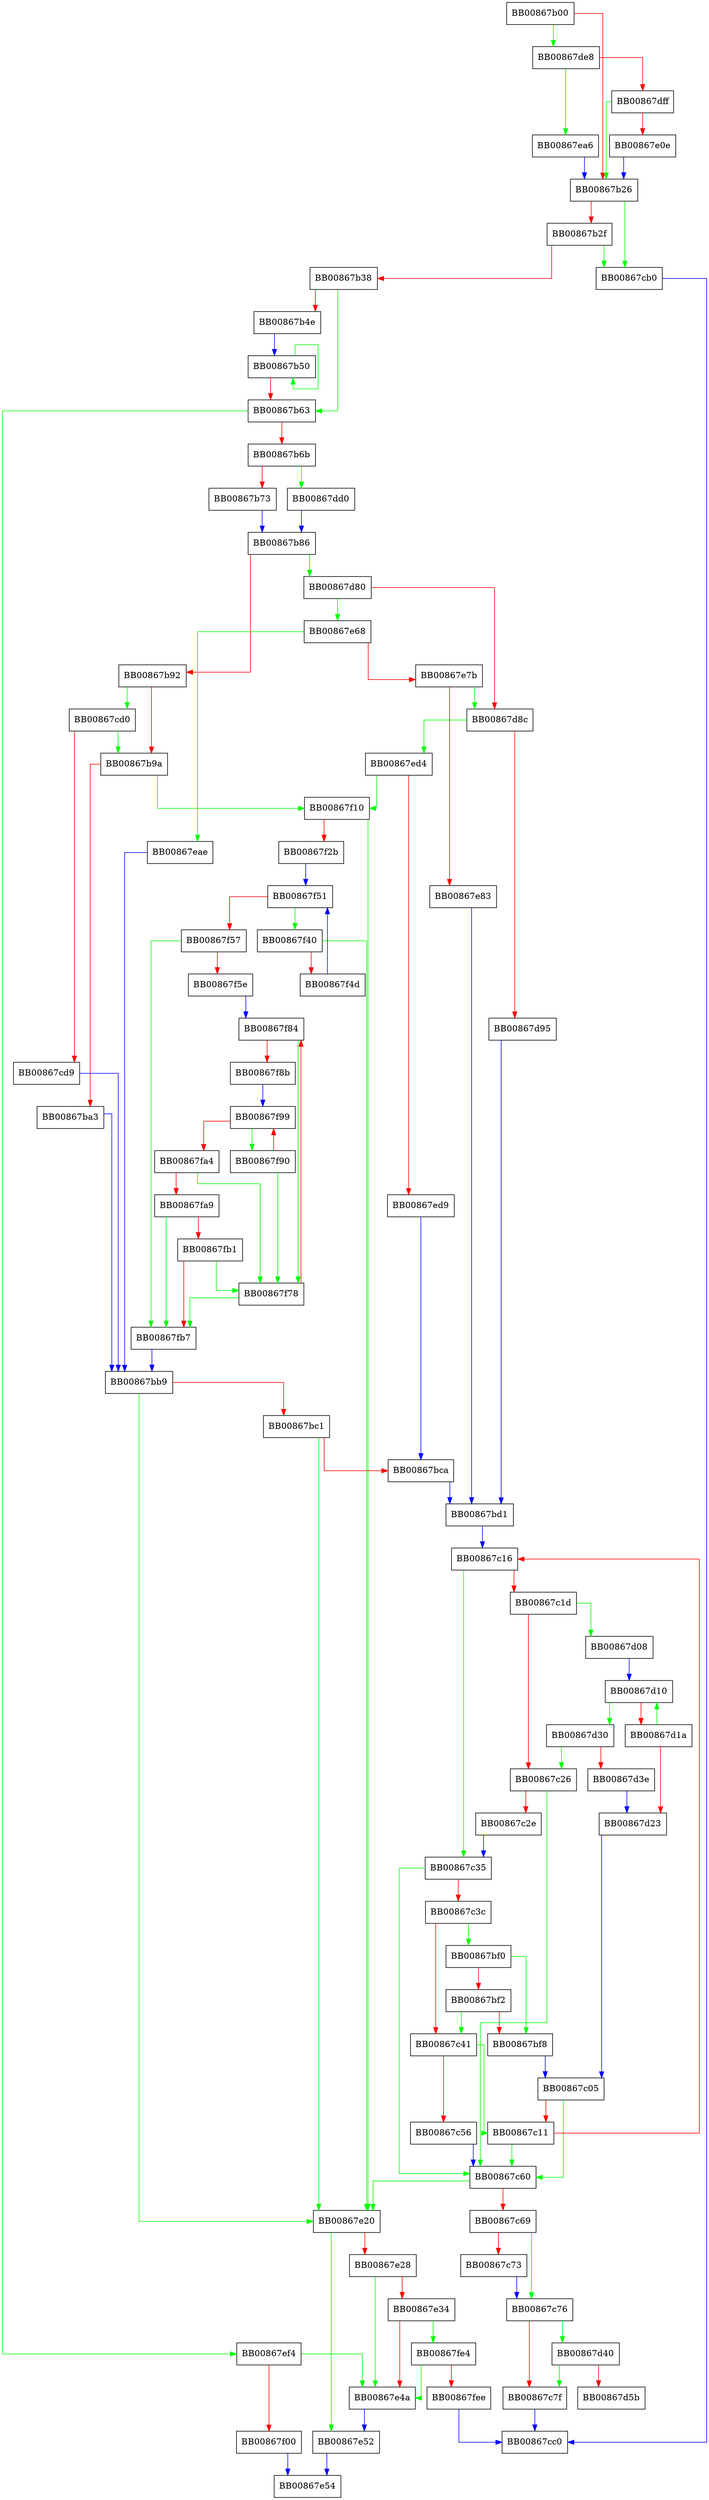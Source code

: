 digraph ____strtol_l_internal {
  node [shape="box"];
  graph [splines=ortho];
  BB00867b00 -> BB00867de8 [color="green"];
  BB00867b00 -> BB00867b26 [color="red"];
  BB00867b26 -> BB00867cb0 [color="green"];
  BB00867b26 -> BB00867b2f [color="red"];
  BB00867b2f -> BB00867cb0 [color="green"];
  BB00867b2f -> BB00867b38 [color="red"];
  BB00867b38 -> BB00867b63 [color="green"];
  BB00867b38 -> BB00867b4e [color="red"];
  BB00867b4e -> BB00867b50 [color="blue"];
  BB00867b50 -> BB00867b50 [color="green"];
  BB00867b50 -> BB00867b63 [color="red"];
  BB00867b63 -> BB00867ef4 [color="green"];
  BB00867b63 -> BB00867b6b [color="red"];
  BB00867b6b -> BB00867dd0 [color="green"];
  BB00867b6b -> BB00867b73 [color="red"];
  BB00867b73 -> BB00867b86 [color="blue"];
  BB00867b86 -> BB00867d80 [color="green"];
  BB00867b86 -> BB00867b92 [color="red"];
  BB00867b92 -> BB00867cd0 [color="green"];
  BB00867b92 -> BB00867b9a [color="red"];
  BB00867b9a -> BB00867f10 [color="green"];
  BB00867b9a -> BB00867ba3 [color="red"];
  BB00867ba3 -> BB00867bb9 [color="blue"];
  BB00867bb9 -> BB00867e20 [color="green"];
  BB00867bb9 -> BB00867bc1 [color="red"];
  BB00867bc1 -> BB00867e20 [color="green"];
  BB00867bc1 -> BB00867bca [color="red"];
  BB00867bca -> BB00867bd1 [color="blue"];
  BB00867bd1 -> BB00867c16 [color="blue"];
  BB00867bf0 -> BB00867bf8 [color="green"];
  BB00867bf0 -> BB00867bf2 [color="red"];
  BB00867bf2 -> BB00867c41 [color="green"];
  BB00867bf2 -> BB00867bf8 [color="red"];
  BB00867bf8 -> BB00867c05 [color="blue"];
  BB00867c05 -> BB00867c60 [color="green"];
  BB00867c05 -> BB00867c11 [color="red"];
  BB00867c11 -> BB00867c60 [color="green"];
  BB00867c11 -> BB00867c16 [color="red"];
  BB00867c16 -> BB00867c35 [color="green"];
  BB00867c16 -> BB00867c1d [color="red"];
  BB00867c1d -> BB00867d08 [color="green"];
  BB00867c1d -> BB00867c26 [color="red"];
  BB00867c26 -> BB00867c60 [color="green"];
  BB00867c26 -> BB00867c2e [color="red"];
  BB00867c2e -> BB00867c35 [color="blue"];
  BB00867c35 -> BB00867c60 [color="green"];
  BB00867c35 -> BB00867c3c [color="red"];
  BB00867c3c -> BB00867bf0 [color="green"];
  BB00867c3c -> BB00867c41 [color="red"];
  BB00867c41 -> BB00867c11 [color="green"];
  BB00867c41 -> BB00867c56 [color="red"];
  BB00867c56 -> BB00867c60 [color="blue"];
  BB00867c60 -> BB00867e20 [color="green"];
  BB00867c60 -> BB00867c69 [color="red"];
  BB00867c69 -> BB00867c76 [color="green"];
  BB00867c69 -> BB00867c73 [color="red"];
  BB00867c73 -> BB00867c76 [color="blue"];
  BB00867c76 -> BB00867d40 [color="green"];
  BB00867c76 -> BB00867c7f [color="red"];
  BB00867c7f -> BB00867cc0 [color="blue"];
  BB00867cb0 -> BB00867cc0 [color="blue"];
  BB00867cd0 -> BB00867b9a [color="green"];
  BB00867cd0 -> BB00867cd9 [color="red"];
  BB00867cd9 -> BB00867bb9 [color="blue"];
  BB00867d08 -> BB00867d10 [color="blue"];
  BB00867d10 -> BB00867d30 [color="green"];
  BB00867d10 -> BB00867d1a [color="red"];
  BB00867d1a -> BB00867d10 [color="green"];
  BB00867d1a -> BB00867d23 [color="red"];
  BB00867d23 -> BB00867c05 [color="blue"];
  BB00867d30 -> BB00867c26 [color="green"];
  BB00867d30 -> BB00867d3e [color="red"];
  BB00867d3e -> BB00867d23 [color="blue"];
  BB00867d40 -> BB00867c7f [color="green"];
  BB00867d40 -> BB00867d5b [color="red"];
  BB00867d80 -> BB00867e68 [color="green"];
  BB00867d80 -> BB00867d8c [color="red"];
  BB00867d8c -> BB00867ed4 [color="green"];
  BB00867d8c -> BB00867d95 [color="red"];
  BB00867d95 -> BB00867bd1 [color="blue"];
  BB00867dd0 -> BB00867b86 [color="blue"];
  BB00867de8 -> BB00867ea6 [color="green"];
  BB00867de8 -> BB00867dff [color="red"];
  BB00867dff -> BB00867b26 [color="green"];
  BB00867dff -> BB00867e0e [color="red"];
  BB00867e0e -> BB00867b26 [color="blue"];
  BB00867e20 -> BB00867e52 [color="green"];
  BB00867e20 -> BB00867e28 [color="red"];
  BB00867e28 -> BB00867e4a [color="green"];
  BB00867e28 -> BB00867e34 [color="red"];
  BB00867e34 -> BB00867fe4 [color="green"];
  BB00867e34 -> BB00867e4a [color="red"];
  BB00867e4a -> BB00867e52 [color="blue"];
  BB00867e52 -> BB00867e54 [color="blue"];
  BB00867e68 -> BB00867eae [color="green"];
  BB00867e68 -> BB00867e7b [color="red"];
  BB00867e7b -> BB00867d8c [color="green"];
  BB00867e7b -> BB00867e83 [color="red"];
  BB00867e83 -> BB00867bd1 [color="blue"];
  BB00867ea6 -> BB00867b26 [color="blue"];
  BB00867eae -> BB00867bb9 [color="blue"];
  BB00867ed4 -> BB00867f10 [color="green"];
  BB00867ed4 -> BB00867ed9 [color="red"];
  BB00867ed9 -> BB00867bca [color="blue"];
  BB00867ef4 -> BB00867e4a [color="green"];
  BB00867ef4 -> BB00867f00 [color="red"];
  BB00867f00 -> BB00867e54 [color="blue"];
  BB00867f10 -> BB00867e20 [color="green"];
  BB00867f10 -> BB00867f2b [color="red"];
  BB00867f2b -> BB00867f51 [color="blue"];
  BB00867f40 -> BB00867e20 [color="green"];
  BB00867f40 -> BB00867f4d [color="red"];
  BB00867f4d -> BB00867f51 [color="blue"];
  BB00867f51 -> BB00867f40 [color="green"];
  BB00867f51 -> BB00867f57 [color="red"];
  BB00867f57 -> BB00867fb7 [color="green"];
  BB00867f57 -> BB00867f5e [color="red"];
  BB00867f5e -> BB00867f84 [color="blue"];
  BB00867f78 -> BB00867fb7 [color="green"];
  BB00867f78 -> BB00867f84 [color="red"];
  BB00867f84 -> BB00867f78 [color="green"];
  BB00867f84 -> BB00867f8b [color="red"];
  BB00867f8b -> BB00867f99 [color="blue"];
  BB00867f90 -> BB00867f78 [color="green"];
  BB00867f90 -> BB00867f99 [color="red"];
  BB00867f99 -> BB00867f90 [color="green"];
  BB00867f99 -> BB00867fa4 [color="red"];
  BB00867fa4 -> BB00867f78 [color="green"];
  BB00867fa4 -> BB00867fa9 [color="red"];
  BB00867fa9 -> BB00867fb7 [color="green"];
  BB00867fa9 -> BB00867fb1 [color="red"];
  BB00867fb1 -> BB00867f78 [color="green"];
  BB00867fb1 -> BB00867fb7 [color="red"];
  BB00867fb7 -> BB00867bb9 [color="blue"];
  BB00867fe4 -> BB00867e4a [color="green"];
  BB00867fe4 -> BB00867fee [color="red"];
  BB00867fee -> BB00867cc0 [color="blue"];
}